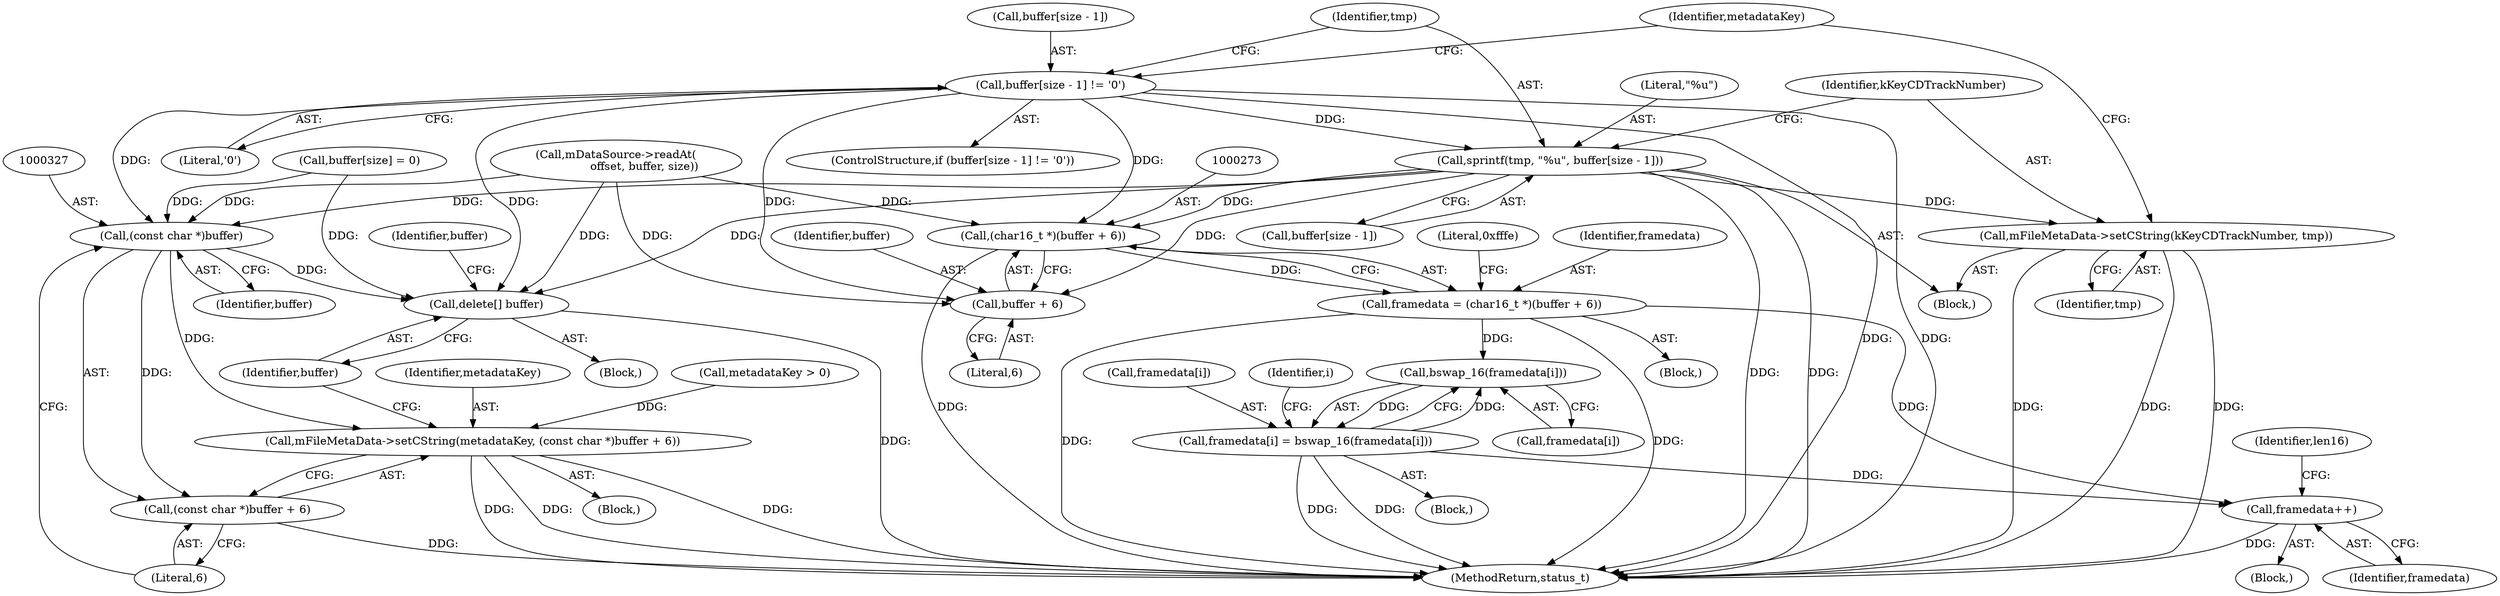 digraph "0_Android_f4f7e0c102819f039ebb1972b3dba1d3186bc1d1@array" {
"1000181" [label="(Call,buffer[size - 1] != '\0')"];
"1000190" [label="(Call,sprintf(tmp, \"%u\", buffer[size - 1]))"];
"1000198" [label="(Call,mFileMetaData->setCString(kKeyCDTrackNumber, tmp))"];
"1000272" [label="(Call,(char16_t *)(buffer + 6))"];
"1000270" [label="(Call,framedata = (char16_t *)(buffer + 6))"];
"1000298" [label="(Call,bswap_16(framedata[i]))"];
"1000294" [label="(Call,framedata[i] = bswap_16(framedata[i]))"];
"1000308" [label="(Call,framedata++)"];
"1000274" [label="(Call,buffer + 6)"];
"1000326" [label="(Call,(const char *)buffer)"];
"1000323" [label="(Call,mFileMetaData->setCString(metadataKey, (const char *)buffer + 6))"];
"1000325" [label="(Call,(const char *)buffer + 6)"];
"1000336" [label="(Call,delete[] buffer)"];
"1000292" [label="(Identifier,i)"];
"1000182" [label="(Call,buffer[size - 1])"];
"1000279" [label="(Literal,0xfffe)"];
"1000325" [label="(Call,(const char *)buffer + 6)"];
"1000326" [label="(Call,(const char *)buffer)"];
"1000188" [label="(Block,)"];
"1000198" [label="(Call,mFileMetaData->setCString(kKeyCDTrackNumber, tmp))"];
"1000307" [label="(Block,)"];
"1000311" [label="(Identifier,len16)"];
"1000191" [label="(Identifier,tmp)"];
"1000294" [label="(Call,framedata[i] = bswap_16(framedata[i]))"];
"1000270" [label="(Call,framedata = (char16_t *)(buffer + 6))"];
"1000180" [label="(ControlStructure,if (buffer[size - 1] != '\0'))"];
"1000295" [label="(Call,framedata[i])"];
"1000323" [label="(Call,mFileMetaData->setCString(metadataKey, (const char *)buffer + 6))"];
"1000190" [label="(Call,sprintf(tmp, \"%u\", buffer[size - 1]))"];
"1000337" [label="(Identifier,buffer)"];
"1000271" [label="(Identifier,framedata)"];
"1000324" [label="(Identifier,metadataKey)"];
"1000309" [label="(Identifier,framedata)"];
"1000135" [label="(Call,mDataSource->readAt(\n                offset, buffer, size))"];
"1000308" [label="(Call,framedata++)"];
"1000298" [label="(Call,bswap_16(framedata[i]))"];
"1000200" [label="(Identifier,tmp)"];
"1000299" [label="(Call,framedata[i])"];
"1000107" [label="(Block,)"];
"1000187" [label="(Literal,'\0')"];
"1000293" [label="(Block,)"];
"1000202" [label="(Identifier,metadataKey)"];
"1000275" [label="(Identifier,buffer)"];
"1000329" [label="(Literal,6)"];
"1000272" [label="(Call,(char16_t *)(buffer + 6))"];
"1000274" [label="(Call,buffer + 6)"];
"1000343" [label="(MethodReturn,status_t)"];
"1000192" [label="(Literal,\"%u\")"];
"1000260" [label="(Block,)"];
"1000231" [label="(Call,metadataKey > 0)"];
"1000276" [label="(Literal,6)"];
"1000317" [label="(Block,)"];
"1000339" [label="(Identifier,buffer)"];
"1000336" [label="(Call,delete[] buffer)"];
"1000328" [label="(Identifier,buffer)"];
"1000199" [label="(Identifier,kKeyCDTrackNumber)"];
"1000193" [label="(Call,buffer[size - 1])"];
"1000181" [label="(Call,buffer[size - 1] != '\0')"];
"1000318" [label="(Call,buffer[size] = 0)"];
"1000181" -> "1000180"  [label="AST: "];
"1000181" -> "1000187"  [label="CFG: "];
"1000182" -> "1000181"  [label="AST: "];
"1000187" -> "1000181"  [label="AST: "];
"1000191" -> "1000181"  [label="CFG: "];
"1000202" -> "1000181"  [label="CFG: "];
"1000181" -> "1000343"  [label="DDG: "];
"1000181" -> "1000343"  [label="DDG: "];
"1000181" -> "1000190"  [label="DDG: "];
"1000181" -> "1000272"  [label="DDG: "];
"1000181" -> "1000274"  [label="DDG: "];
"1000181" -> "1000326"  [label="DDG: "];
"1000181" -> "1000336"  [label="DDG: "];
"1000190" -> "1000188"  [label="AST: "];
"1000190" -> "1000193"  [label="CFG: "];
"1000191" -> "1000190"  [label="AST: "];
"1000192" -> "1000190"  [label="AST: "];
"1000193" -> "1000190"  [label="AST: "];
"1000199" -> "1000190"  [label="CFG: "];
"1000190" -> "1000343"  [label="DDG: "];
"1000190" -> "1000343"  [label="DDG: "];
"1000190" -> "1000198"  [label="DDG: "];
"1000190" -> "1000272"  [label="DDG: "];
"1000190" -> "1000274"  [label="DDG: "];
"1000190" -> "1000326"  [label="DDG: "];
"1000190" -> "1000336"  [label="DDG: "];
"1000198" -> "1000188"  [label="AST: "];
"1000198" -> "1000200"  [label="CFG: "];
"1000199" -> "1000198"  [label="AST: "];
"1000200" -> "1000198"  [label="AST: "];
"1000202" -> "1000198"  [label="CFG: "];
"1000198" -> "1000343"  [label="DDG: "];
"1000198" -> "1000343"  [label="DDG: "];
"1000198" -> "1000343"  [label="DDG: "];
"1000272" -> "1000270"  [label="AST: "];
"1000272" -> "1000274"  [label="CFG: "];
"1000273" -> "1000272"  [label="AST: "];
"1000274" -> "1000272"  [label="AST: "];
"1000270" -> "1000272"  [label="CFG: "];
"1000272" -> "1000343"  [label="DDG: "];
"1000272" -> "1000270"  [label="DDG: "];
"1000135" -> "1000272"  [label="DDG: "];
"1000270" -> "1000260"  [label="AST: "];
"1000271" -> "1000270"  [label="AST: "];
"1000279" -> "1000270"  [label="CFG: "];
"1000270" -> "1000343"  [label="DDG: "];
"1000270" -> "1000343"  [label="DDG: "];
"1000270" -> "1000298"  [label="DDG: "];
"1000270" -> "1000308"  [label="DDG: "];
"1000298" -> "1000294"  [label="AST: "];
"1000298" -> "1000299"  [label="CFG: "];
"1000299" -> "1000298"  [label="AST: "];
"1000294" -> "1000298"  [label="CFG: "];
"1000298" -> "1000294"  [label="DDG: "];
"1000294" -> "1000298"  [label="DDG: "];
"1000294" -> "1000293"  [label="AST: "];
"1000295" -> "1000294"  [label="AST: "];
"1000292" -> "1000294"  [label="CFG: "];
"1000294" -> "1000343"  [label="DDG: "];
"1000294" -> "1000343"  [label="DDG: "];
"1000294" -> "1000308"  [label="DDG: "];
"1000308" -> "1000307"  [label="AST: "];
"1000308" -> "1000309"  [label="CFG: "];
"1000309" -> "1000308"  [label="AST: "];
"1000311" -> "1000308"  [label="CFG: "];
"1000308" -> "1000343"  [label="DDG: "];
"1000274" -> "1000276"  [label="CFG: "];
"1000275" -> "1000274"  [label="AST: "];
"1000276" -> "1000274"  [label="AST: "];
"1000135" -> "1000274"  [label="DDG: "];
"1000326" -> "1000325"  [label="AST: "];
"1000326" -> "1000328"  [label="CFG: "];
"1000327" -> "1000326"  [label="AST: "];
"1000328" -> "1000326"  [label="AST: "];
"1000329" -> "1000326"  [label="CFG: "];
"1000326" -> "1000323"  [label="DDG: "];
"1000326" -> "1000325"  [label="DDG: "];
"1000318" -> "1000326"  [label="DDG: "];
"1000135" -> "1000326"  [label="DDG: "];
"1000326" -> "1000336"  [label="DDG: "];
"1000323" -> "1000317"  [label="AST: "];
"1000323" -> "1000325"  [label="CFG: "];
"1000324" -> "1000323"  [label="AST: "];
"1000325" -> "1000323"  [label="AST: "];
"1000337" -> "1000323"  [label="CFG: "];
"1000323" -> "1000343"  [label="DDG: "];
"1000323" -> "1000343"  [label="DDG: "];
"1000323" -> "1000343"  [label="DDG: "];
"1000231" -> "1000323"  [label="DDG: "];
"1000325" -> "1000329"  [label="CFG: "];
"1000329" -> "1000325"  [label="AST: "];
"1000325" -> "1000343"  [label="DDG: "];
"1000336" -> "1000107"  [label="AST: "];
"1000336" -> "1000337"  [label="CFG: "];
"1000337" -> "1000336"  [label="AST: "];
"1000339" -> "1000336"  [label="CFG: "];
"1000336" -> "1000343"  [label="DDG: "];
"1000318" -> "1000336"  [label="DDG: "];
"1000135" -> "1000336"  [label="DDG: "];
}
